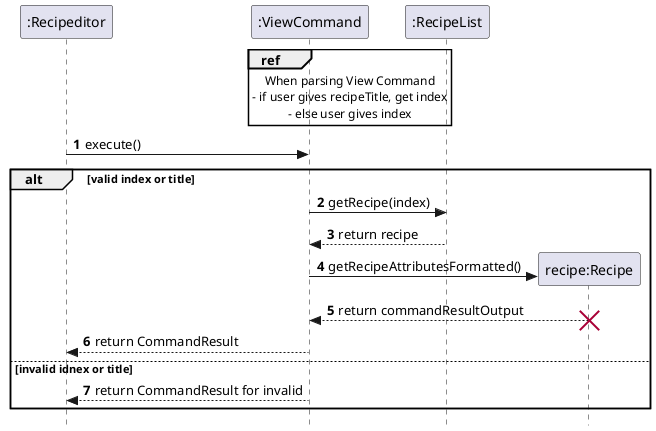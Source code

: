@startuml
skinparam Style strictuml
autonumber
participant ":Recipeditor" as recipeditor
participant ":ViewCommand" as view
participant ":RecipeList" as recipelist
participant "recipe:Recipe" as recipe

ref over view
When parsing View Command
- if user gives recipeTitle, get index
- else user gives index
end
recipeditor-> view: execute()
alt valid index or title
view -> recipelist: getRecipe(index)
recipelist --> view: return recipe
create recipe
view -> recipe: getRecipeAttributesFormatted()
recipe --> view: return commandResultOutput
destroy recipe
view --> recipeditor: return CommandResult

else invalid idnex or title
view --> recipeditor: return CommandResult for invalid
end alt
@enduml